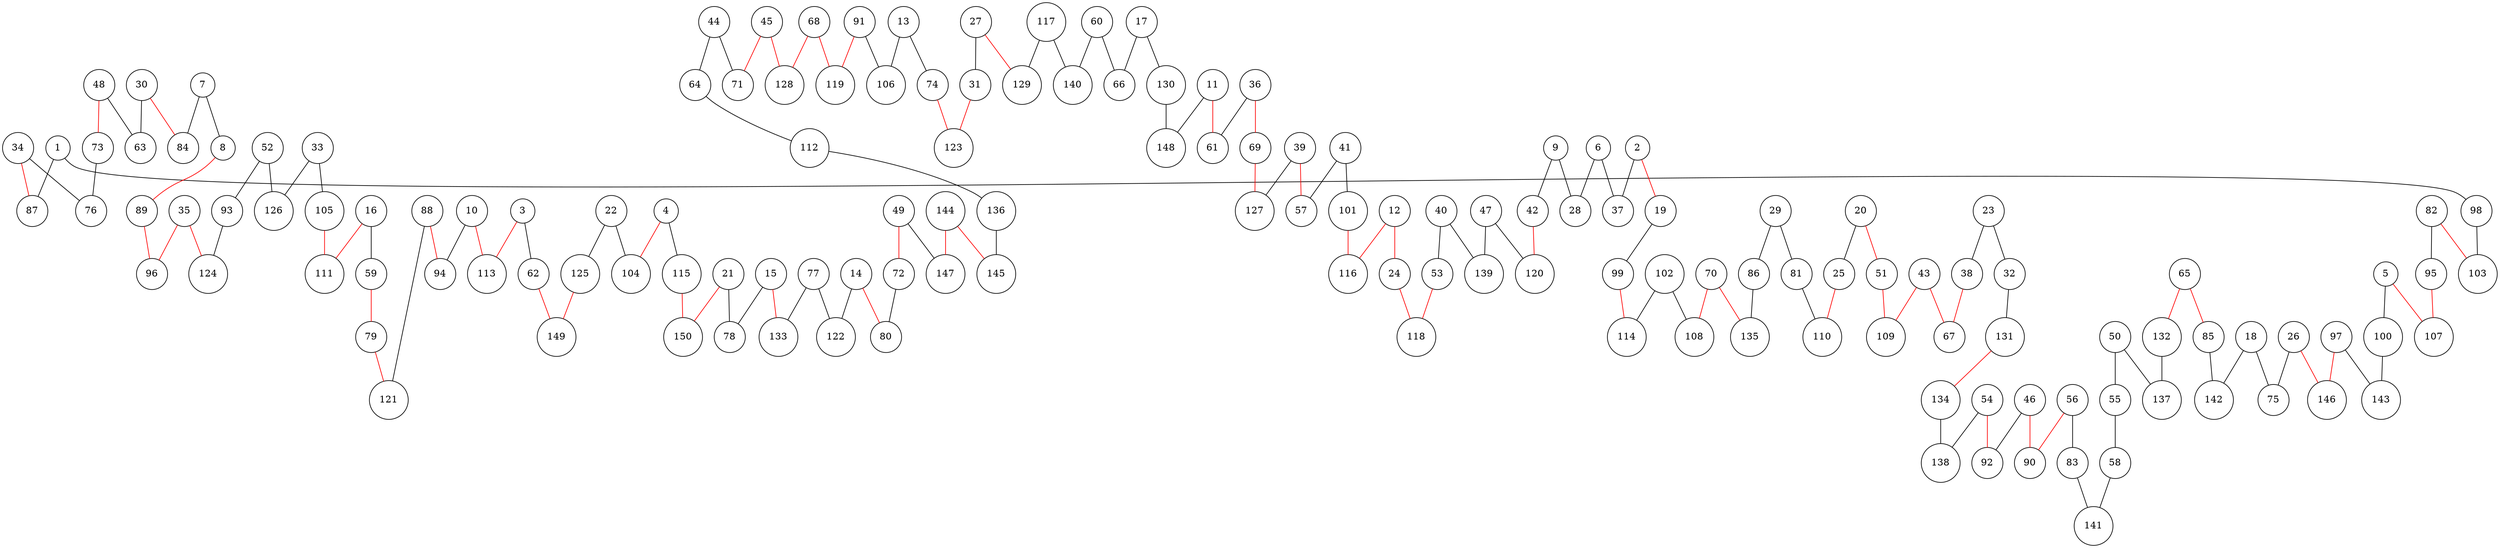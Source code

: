 graph ch150 {
	node [shape=circle fillcolor=white]
	1 [ pos = "1.070403,15.473337!"]
	2 [ pos = "17.502303,14.132669!"]
	3 [ pos = "1.090184,10.096625!"]
	4 [ pos = "1.527918,3.759195!"]
	5 [ pos = "4.090149,18.061076!"]
	6 [ pos = "19.725748,13.395577!"]
	7 [ pos = "3.223497,15.136220!"]
	8 [ pos = "4.045175,14.432919!"]
	9 [ pos = "18.899667,12.749494!"]
	10 [ pos = "2.824434,10.995623!"]
	11 [ pos = "19.938547,5.157585!"]
	12 [ pos = "15.338401,8.211936!"]
	13 [ pos = "5.500969,0.584369!"]
	14 [ pos = "8.084956,6.570059!"]
	15 [ pos = "6.885267,8.048578!"]
	16 [ pos = "7.059753,9.219271!"]
	17 [ pos = "18.576023,1.782125!"]
	18 [ pos = "10.091405,19.063659!"]
	19 [ pos = "18.108887,15.294098!"]
	20 [ pos = "13.960988,12.507889!"]
	21 [ pos = "4.042783,6.530959!"]
	22 [ pos = "0.496421,6.868557!"]
	23 [ pos = "11.366327,6.614630!"]
	24 [ pos = "16.175982,8.073501!"]
	25 [ pos = "13.606060,13.395685!"]
	26 [ pos = "9.218159,15.733723!"]
	27 [ pos = "11.366327,2.137379!"]
	28 [ pos = "19.237331,12.376251!"]
	29 [ pos = "16.331330,15.160349!"]
	30 [ pos = "2.992065,13.804046!"]
	31 [ pos = "10.198446,1.934069!"]
	32 [ pos = "11.447763,7.252775!"]
	33 [ pos = "8.071149,12.203434!"]
	34 [ pos = "1.680444,14.500185!"]
	35 [ pos = "5.425030,13.162452!"]
	36 [ pos = "18.867103,6.479378!"]
	37 [ pos = "18.270090,13.358259!"]
	38 [ pos = "11.865719,6.670250!"]
	39 [ pos = "15.646513,4.621880!"]
	40 [ pos = "17.630354,9.701864!"]
	41 [ pos = "14.148181,4.234848!"]
	42 [ pos = "18.011843,12.392609!"]
	43 [ pos = "13.468938,8.983704!"]
	44 [ pos = "3.952441,3.921676!"]
	45 [ pos = "2.618437,3.145515!"]
	46 [ pos = "11.170158,12.121648!"]
	47 [ pos = "16.158153,12.269814!"]
	48 [ pos = "1.558884,12.538326!"]
	49 [ pos = "9.559195,4.397102!"]
	50 [ pos = "15.182289,17.508351!"]
	51 [ pos = "13.601401,11.029699!"]
	52 [ pos = "6.542394,11.734786!"]
	53 [ pos = "16.536081,9.186936!"]
	54 [ pos = "10.261551,11.563840!"]
	55 [ pos = "13.908183,16.955286!"]
	56 [ pos = "9.811320,14.561400!"]
	57 [ pos = "15.163236,3.936547!"]
	58 [ pos = "14.261036,16.474033!"]
	59 [ pos = "6.413330,8.933551!"]
	60 [ pos = "17.035141,2.339060!"]
	61 [ pos = "18.914176,6.205405!"]
	62 [ pos = "1.249088,8.733548!"]
	63 [ pos = "2.271939,12.750256!"]
	64 [ pos = "6.015869,3.737186!"]
	65 [ pos = "12.358570,17.995009!"]
	66 [ pos = "17.818877,1.978143!"]
	67 [ pos = "12.480229,8.089219!"]
	68 [ pos = "1.698731,1.147273!"]
	69 [ pos = "18.038287,6.585578!"]
	70 [ pos = "16.563128,17.183806!"]
	71 [ pos = "3.369725,3.230125!"]
	72 [ pos = "8.513946,4.754946!"]
	73 [ pos = "0.650838,13.023861!"]
	74 [ pos = "7.425179,0.303629!"]
	75 [ pos = "9.788122,17.136692!"]
	76 [ pos = "0.286649,13.978693!"]
	77 [ pos = "9.014315,7.811661!"]
	78 [ pos = "6.310011,7.721729!"]
	79 [ pos = "5.492731,8.982619!"]
	80 [ pos = "7.762392,6.441175!"]
	81 [ pos = "15.173795,14.411434!"]
	82 [ pos = "1.216036,18.765668!"]
	83 [ pos = "11.325409,15.423468!"]
	84 [ pos = "3.392617,14.544262!"]
	85 [ pos = "11.312941,20.000000!"]
	86 [ pos = "15.982435,16.035927!"]
	87 [ pos = "0.647488,15.045568!"]
	88 [ pos = "3.877925,9.315896!"]
	89 [ pos = "4.044120,13.873387!"]
	90 [ pos = "11.343897,13.173151!"]
	91 [ pos = "2.508785,0.560857!"]
	92 [ pos = "10.018748,12.026605!"]
	93 [ pos = "6.195552,13.336857!"]
	94 [ pos = "3.743152,10.039465!"]
	95 [ pos = "2.076600,18.463202!"]
	96 [ pos = "4.134168,13.077851!"]
	97 [ pos = "6.071797,17.008998!"]
	98 [ pos = "1.427191,15.479799!"]
	99 [ pos = "18.775098,15.956568!"]
	100 [ pos = "5.048883,18.541505!"]
	101 [ pos = "14.306094,5.682120!"]
	102 [ pos = "18.135347,17.520978!"]
	103 [ pos = "1.708378,15.771338!"]
	104 [ pos = "0.434990,4.089678!"]
	105 [ pos = "8.091214,10.762651!"]
	106 [ pos = "4.189593,1.127121!"]
	107 [ pos = "2.912454,18.157671!"]
	108 [ pos = "16.816733,16.599385!"]
	109 [ pos = "13.073289,10.007079!"]
	110 [ pos = "15.366332,13.511332!"]
	111 [ pos = "7.701285,10.506265!"]
	112 [ pos = "6.858946,2.934217!"]
	113 [ pos = "2.529321,10.980131!"]
	114 [ pos = "18.838540,16.695529!"]
	115 [ pos = "2.794301,4.501713!"]
	116 [ pos = "14.484400,6.661607!"]
	117 [ pos = "14.302496,1.855901!"]
	118 [ pos = "16.994222,7.887330!"]
	119 [ pos = "1.893560,0.689934!"]
	120 [ pos = "17.108910,11.852279!"]
	121 [ pos = "4.926364,9.846400!"]
	122 [ pos = "8.562264,7.199885!"]
	123 [ pos = "8.686824,0.601901!"]
	124 [ pos = "5.657935,14.649360!"]
	125 [ pos = "1.601628,6.949344!"]
	126 [ pos = "7.306444,12.833197!"]
	127 [ pos = "17.395079,6.362549!"]
	128 [ pos = "2.009106,2.227835!"]
	129 [ pos = "11.385518,3.418191!"]
	130 [ pos = "18.169060,3.811735!"]
	131 [ pos = "10.817101,7.784879!"]
	132 [ pos = "13.860669,19.357731!"]
	133 [ pos = "7.973012,8.575118!"]
	134 [ pos = "10.911600,10.302055!"]
	135 [ pos = "15.942161,17.020343!"]
	136 [ pos = "7.120674,2.191720!"]
	137 [ pos = "16.093627,19.156603!"]
	138 [ pos = "11.394682,11.225968!"]
	139 [ pos = "16.893844,10.599616!"]
	140 [ pos = "15.959136,0.012005!"]
	141 [ pos = "13.191899,15.167891!"]
	142 [ pos = "10.141679,19.595931!"]
	143 [ pos = "5.536833,19.148170!"]
	144 [ pos = "10.072770,4.012003!"]
	145 [ pos = "8.818241,3.293759!"]
	146 [ pos = "8.565319,15.169705!"]
	147 [ pos = "9.557024,4.350001!"]
	148 [ pos = "19.754931,3.847665!"]
	149 [ pos = "1.374617,7.747062!"]
	150 [ pos = "2.620210,4.756116!"]

	1 -- 87 [color = black]
	1 -- 98 [color = black]
	2 -- 19 [color = red]
	2 -- 37 [color = black]
	3 -- 62 [color = black]
	3 -- 113 [color = red]
	4 -- 104 [color = red]
	4 -- 115 [color = black]
	5 -- 100 [color = black]
	5 -- 107 [color = red]
	6 -- 28 [color = black]
	6 -- 37 [color = black]
	7 -- 8 [color = black]
	7 -- 84 [color = black]
	8 -- 89 [color = red]
	9 -- 28 [color = black]
	9 -- 42 [color = black]
	10 -- 94 [color = black]
	10 -- 113 [color = red]
	11 -- 61 [color = red]
	11 -- 148 [color = black]
	12 -- 24 [color = red]
	12 -- 116 [color = red]
	13 -- 74 [color = black]
	13 -- 106 [color = black]
	14 -- 80 [color = red]
	14 -- 122 [color = black]
	15 -- 78 [color = black]
	15 -- 133 [color = red]
	16 -- 59 [color = black]
	16 -- 111 [color = red]
	17 -- 66 [color = black]
	17 -- 130 [color = black]
	18 -- 75 [color = black]
	18 -- 142 [color = black]
	19 -- 99 [color = black]
	20 -- 25 [color = black]
	20 -- 51 [color = red]
	21 -- 78 [color = black]
	21 -- 150 [color = red]
	22 -- 104 [color = black]
	22 -- 125 [color = black]
	23 -- 32 [color = black]
	23 -- 38 [color = black]
	24 -- 118 [color = red]
	25 -- 110 [color = red]
	26 -- 75 [color = black]
	26 -- 146 [color = red]
	27 -- 31 [color = black]
	27 -- 129 [color = red]
	29 -- 81 [color = black]
	29 -- 86 [color = black]
	30 -- 63 [color = black]
	30 -- 84 [color = red]
	31 -- 123 [color = red]
	32 -- 131 [color = black]
	33 -- 105 [color = black]
	33 -- 126 [color = black]
	34 -- 76 [color = black]
	34 -- 87 [color = red]
	35 -- 96 [color = red]
	35 -- 124 [color = red]
	36 -- 61 [color = black]
	36 -- 69 [color = red]
	38 -- 67 [color = red]
	39 -- 57 [color = red]
	39 -- 127 [color = black]
	40 -- 53 [color = black]
	40 -- 139 [color = black]
	41 -- 57 [color = black]
	41 -- 101 [color = black]
	42 -- 120 [color = red]
	43 -- 67 [color = red]
	43 -- 109 [color = red]
	44 -- 64 [color = black]
	44 -- 71 [color = black]
	45 -- 71 [color = red]
	45 -- 128 [color = red]
	46 -- 90 [color = red]
	46 -- 92 [color = black]
	47 -- 120 [color = black]
	47 -- 139 [color = black]
	48 -- 63 [color = black]
	48 -- 73 [color = red]
	49 -- 72 [color = red]
	49 -- 147 [color = black]
	50 -- 55 [color = black]
	50 -- 137 [color = black]
	51 -- 109 [color = red]
	52 -- 93 [color = black]
	52 -- 126 [color = black]
	53 -- 118 [color = red]
	54 -- 92 [color = red]
	54 -- 138 [color = black]
	55 -- 58 [color = black]
	56 -- 83 [color = black]
	56 -- 90 [color = red]
	58 -- 141 [color = black]
	59 -- 79 [color = red]
	60 -- 66 [color = black]
	60 -- 140 [color = black]
	62 -- 149 [color = red]
	64 -- 112 [color = black]
	65 -- 85 [color = red]
	65 -- 132 [color = red]
	68 -- 119 [color = red]
	68 -- 128 [color = red]
	69 -- 127 [color = red]
	70 -- 108 [color = red]
	70 -- 135 [color = red]
	72 -- 80 [color = black]
	73 -- 76 [color = black]
	74 -- 123 [color = red]
	77 -- 122 [color = black]
	77 -- 133 [color = black]
	79 -- 121 [color = red]
	81 -- 110 [color = black]
	82 -- 95 [color = black]
	82 -- 103 [color = red]
	83 -- 141 [color = black]
	85 -- 142 [color = black]
	86 -- 135 [color = black]
	88 -- 94 [color = red]
	88 -- 121 [color = black]
	89 -- 96 [color = red]
	91 -- 106 [color = black]
	91 -- 119 [color = red]
	93 -- 124 [color = black]
	95 -- 107 [color = red]
	97 -- 143 [color = black]
	97 -- 146 [color = red]
	98 -- 103 [color = black]
	99 -- 114 [color = red]
	100 -- 143 [color = black]
	101 -- 116 [color = red]
	102 -- 108 [color = black]
	102 -- 114 [color = black]
	105 -- 111 [color = red]
	112 -- 136 [color = black]
	115 -- 150 [color = red]
	117 -- 129 [color = black]
	117 -- 140 [color = black]
	125 -- 149 [color = red]
	130 -- 148 [color = black]
	131 -- 134 [color = red]
	132 -- 137 [color = black]
	134 -- 138 [color = black]
	136 -- 145 [color = black]
	144 -- 145 [color = red]
	144 -- 147 [color = red]
}